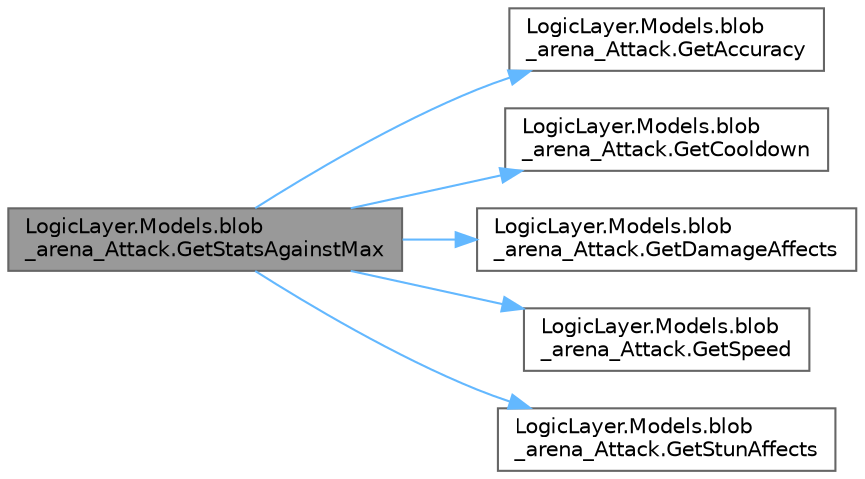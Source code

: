 digraph "LogicLayer.Models.blob_arena_Attack.GetStatsAgainstMax"
{
 // LATEX_PDF_SIZE
  bgcolor="transparent";
  edge [fontname=Helvetica,fontsize=10,labelfontname=Helvetica,labelfontsize=10];
  node [fontname=Helvetica,fontsize=10,shape=box,height=0.2,width=0.4];
  rankdir="LR";
  Node1 [id="Node000001",label="LogicLayer.Models.blob\l_arena_Attack.GetStatsAgainstMax",height=0.2,width=0.4,color="gray40", fillcolor="grey60", style="filled", fontcolor="black",tooltip="Retrieves the stats in relations to the max possible."];
  Node1 -> Node2 [id="edge1_Node000001_Node000002",color="steelblue1",style="solid",tooltip=" "];
  Node2 [id="Node000002",label="LogicLayer.Models.blob\l_arena_Attack.GetAccuracy",height=0.2,width=0.4,color="grey40", fillcolor="white", style="filled",URL="$class_logic_layer_1_1_models_1_1blob__arena___attack.html#a53a736b081786ab9513a036f12036959",tooltip="Retrieves the accuracy attribute of the attack."];
  Node1 -> Node3 [id="edge2_Node000001_Node000003",color="steelblue1",style="solid",tooltip=" "];
  Node3 [id="Node000003",label="LogicLayer.Models.blob\l_arena_Attack.GetCooldown",height=0.2,width=0.4,color="grey40", fillcolor="white", style="filled",URL="$class_logic_layer_1_1_models_1_1blob__arena___attack.html#a485a642c8c0f7d4739cc5fc430b0c3a6",tooltip="Retrieves the cooldown time of the attack."];
  Node1 -> Node4 [id="edge3_Node000001_Node000004",color="steelblue1",style="solid",tooltip=" "];
  Node4 [id="Node000004",label="LogicLayer.Models.blob\l_arena_Attack.GetDamageAffects",height=0.2,width=0.4,color="grey40", fillcolor="white", style="filled",URL="$class_logic_layer_1_1_models_1_1blob__arena___attack.html#a267399f9d8b1de2bd5f61f7926b16130",tooltip="Fetch all Damage affects from the given array of effects."];
  Node1 -> Node5 [id="edge4_Node000001_Node000005",color="steelblue1",style="solid",tooltip=" "];
  Node5 [id="Node000005",label="LogicLayer.Models.blob\l_arena_Attack.GetSpeed",height=0.2,width=0.4,color="grey40", fillcolor="white", style="filled",URL="$class_logic_layer_1_1_models_1_1blob__arena___attack.html#a3ebaeedf9466ac5c6c57db048ea75b68",tooltip="Retrieves the speed attribute of the attack."];
  Node1 -> Node6 [id="edge5_Node000001_Node000006",color="steelblue1",style="solid",tooltip=" "];
  Node6 [id="Node000006",label="LogicLayer.Models.blob\l_arena_Attack.GetStunAffects",height=0.2,width=0.4,color="grey40", fillcolor="white", style="filled",URL="$class_logic_layer_1_1_models_1_1blob__arena___attack.html#abe4067d858b73af43b09d9b988b2ef96",tooltip="Fetch all Stun affects from the given array of effects."];
}
